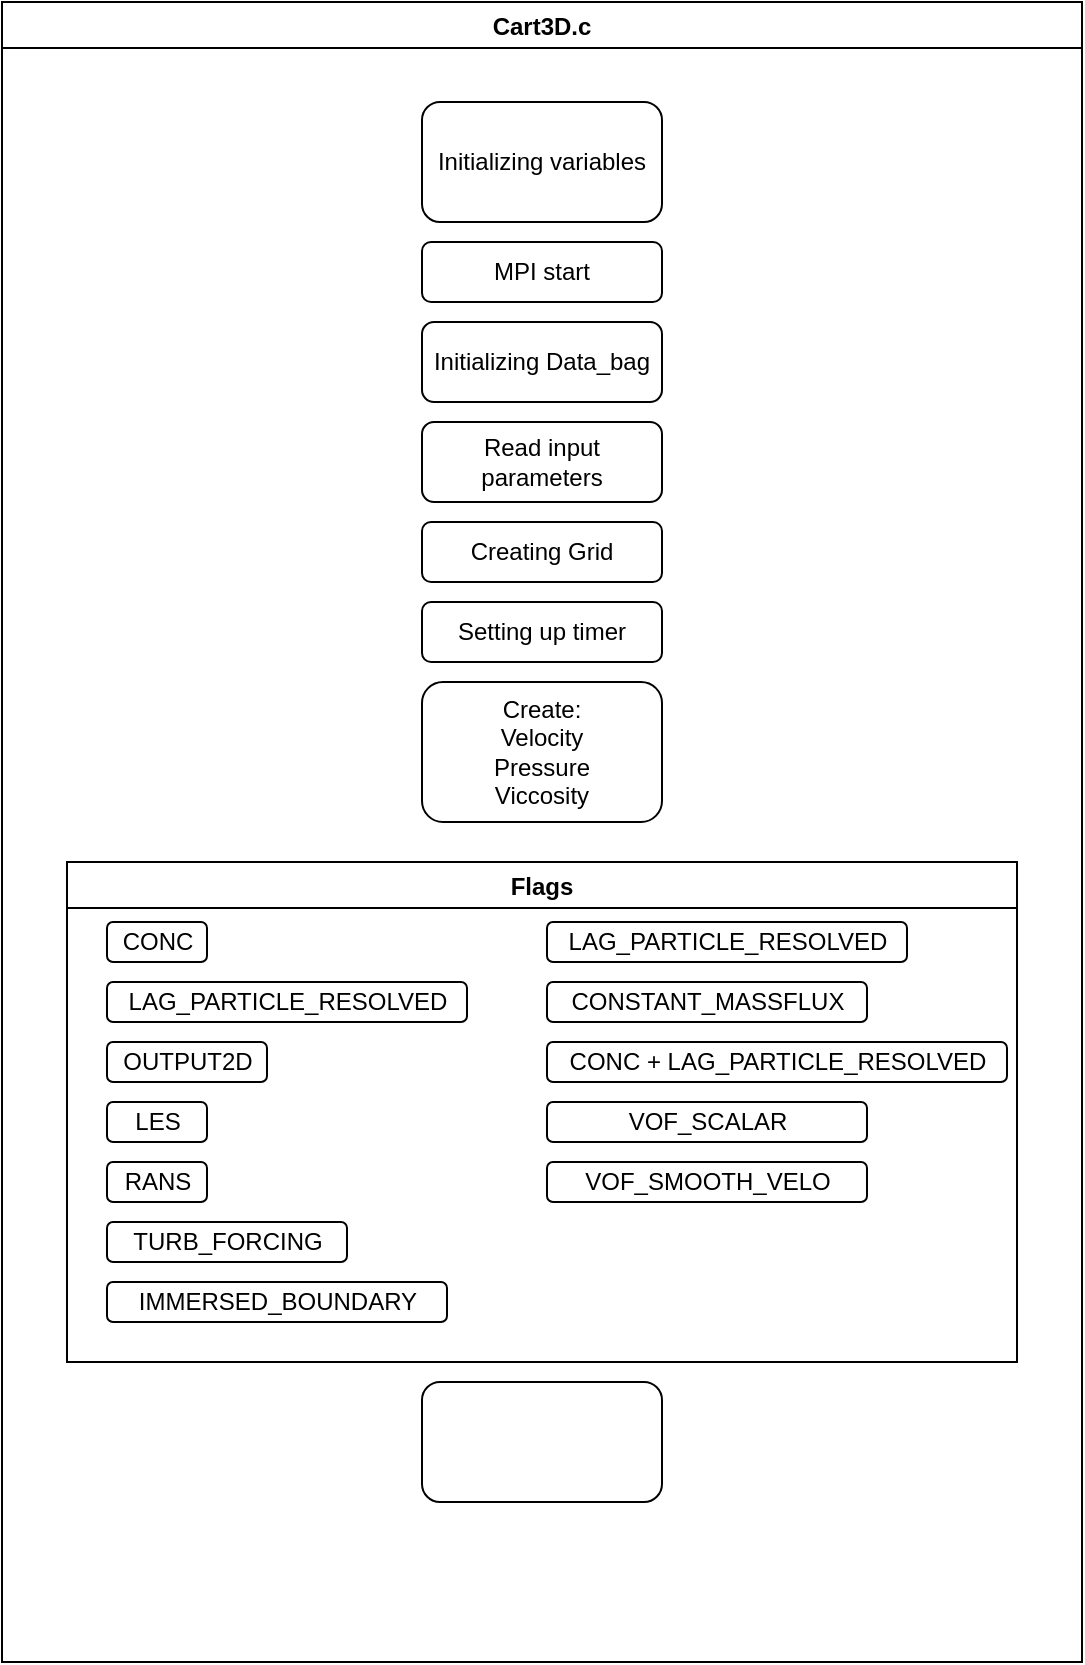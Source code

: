 <mxfile version="13.6.3" type="github">
  <diagram id="1NkAsfH9KzE3saYKE_k4" name="Page-1">
    <mxGraphModel dx="1355" dy="776" grid="1" gridSize="10" guides="1" tooltips="1" connect="1" arrows="1" fold="1" page="1" pageScale="1" pageWidth="850" pageHeight="1100" math="0" shadow="0">
      <root>
        <mxCell id="0" />
        <mxCell id="1" parent="0" />
        <mxCell id="Mnvv_WwJ39rHPu0QQhqr-1" value="Cart3D.c" style="swimlane;" vertex="1" parent="1">
          <mxGeometry width="540" height="830" as="geometry" />
        </mxCell>
        <mxCell id="Mnvv_WwJ39rHPu0QQhqr-2" value="Initializing variables" style="rounded=1;whiteSpace=wrap;html=1;" vertex="1" parent="Mnvv_WwJ39rHPu0QQhqr-1">
          <mxGeometry x="210" y="50" width="120" height="60" as="geometry" />
        </mxCell>
        <mxCell id="Mnvv_WwJ39rHPu0QQhqr-3" value="MPI start" style="rounded=1;whiteSpace=wrap;html=1;" vertex="1" parent="Mnvv_WwJ39rHPu0QQhqr-1">
          <mxGeometry x="210" y="120" width="120" height="30" as="geometry" />
        </mxCell>
        <mxCell id="Mnvv_WwJ39rHPu0QQhqr-4" value="&lt;div&gt;Initializing Data_bag&lt;/div&gt;" style="rounded=1;whiteSpace=wrap;html=1;" vertex="1" parent="Mnvv_WwJ39rHPu0QQhqr-1">
          <mxGeometry x="210" y="160" width="120" height="40" as="geometry" />
        </mxCell>
        <mxCell id="Mnvv_WwJ39rHPu0QQhqr-5" value="&lt;div&gt;Read input parameters&lt;/div&gt;" style="rounded=1;whiteSpace=wrap;html=1;" vertex="1" parent="Mnvv_WwJ39rHPu0QQhqr-1">
          <mxGeometry x="210" y="210" width="120" height="40" as="geometry" />
        </mxCell>
        <mxCell id="Mnvv_WwJ39rHPu0QQhqr-6" value="&lt;div&gt;Creating Grid&lt;/div&gt;" style="rounded=1;whiteSpace=wrap;html=1;" vertex="1" parent="Mnvv_WwJ39rHPu0QQhqr-1">
          <mxGeometry x="210" y="260" width="120" height="30" as="geometry" />
        </mxCell>
        <mxCell id="Mnvv_WwJ39rHPu0QQhqr-7" value="Setting up timer" style="rounded=1;whiteSpace=wrap;html=1;" vertex="1" parent="Mnvv_WwJ39rHPu0QQhqr-1">
          <mxGeometry x="210" y="300" width="120" height="30" as="geometry" />
        </mxCell>
        <mxCell id="Mnvv_WwJ39rHPu0QQhqr-8" value="&lt;div&gt;Create:&lt;/div&gt;&lt;div&gt;Velocity&lt;/div&gt;&lt;div&gt;Pressure&lt;/div&gt;&lt;div&gt;Viccosity&lt;br&gt;&lt;/div&gt;" style="rounded=1;whiteSpace=wrap;html=1;" vertex="1" parent="Mnvv_WwJ39rHPu0QQhqr-1">
          <mxGeometry x="210" y="340" width="120" height="70" as="geometry" />
        </mxCell>
        <mxCell id="Mnvv_WwJ39rHPu0QQhqr-9" value="Flags" style="swimlane;" vertex="1" parent="Mnvv_WwJ39rHPu0QQhqr-1">
          <mxGeometry x="32.5" y="430" width="475" height="250" as="geometry" />
        </mxCell>
        <mxCell id="Mnvv_WwJ39rHPu0QQhqr-10" value="CONC" style="rounded=1;whiteSpace=wrap;html=1;" vertex="1" parent="Mnvv_WwJ39rHPu0QQhqr-9">
          <mxGeometry x="20" y="30" width="50" height="20" as="geometry" />
        </mxCell>
        <mxCell id="Mnvv_WwJ39rHPu0QQhqr-11" value="LAG_PARTICLE_RESOLVED" style="rounded=1;whiteSpace=wrap;html=1;" vertex="1" parent="Mnvv_WwJ39rHPu0QQhqr-9">
          <mxGeometry x="20" y="60" width="180" height="20" as="geometry" />
        </mxCell>
        <mxCell id="Mnvv_WwJ39rHPu0QQhqr-12" value="OUTPUT2D" style="rounded=1;whiteSpace=wrap;html=1;" vertex="1" parent="Mnvv_WwJ39rHPu0QQhqr-9">
          <mxGeometry x="20" y="90" width="80" height="20" as="geometry" />
        </mxCell>
        <mxCell id="Mnvv_WwJ39rHPu0QQhqr-14" value="LES" style="rounded=1;whiteSpace=wrap;html=1;" vertex="1" parent="Mnvv_WwJ39rHPu0QQhqr-9">
          <mxGeometry x="20" y="120" width="50" height="20" as="geometry" />
        </mxCell>
        <mxCell id="Mnvv_WwJ39rHPu0QQhqr-13" value="RANS" style="rounded=1;whiteSpace=wrap;html=1;" vertex="1" parent="Mnvv_WwJ39rHPu0QQhqr-9">
          <mxGeometry x="20" y="150" width="50" height="20" as="geometry" />
        </mxCell>
        <mxCell id="Mnvv_WwJ39rHPu0QQhqr-17" value="TURB_FORCING" style="rounded=1;whiteSpace=wrap;html=1;" vertex="1" parent="Mnvv_WwJ39rHPu0QQhqr-9">
          <mxGeometry x="20" y="180" width="120" height="20" as="geometry" />
        </mxCell>
        <mxCell id="Mnvv_WwJ39rHPu0QQhqr-18" value="IMMERSED_BOUNDARY" style="rounded=1;whiteSpace=wrap;html=1;" vertex="1" parent="Mnvv_WwJ39rHPu0QQhqr-9">
          <mxGeometry x="20" y="210" width="170" height="20" as="geometry" />
        </mxCell>
        <mxCell id="Mnvv_WwJ39rHPu0QQhqr-20" value="LAG_PARTICLE_RESOLVED" style="rounded=1;whiteSpace=wrap;html=1;" vertex="1" parent="Mnvv_WwJ39rHPu0QQhqr-9">
          <mxGeometry x="240" y="30" width="180" height="20" as="geometry" />
        </mxCell>
        <mxCell id="Mnvv_WwJ39rHPu0QQhqr-21" value="CONSTANT_MASSFLUX" style="rounded=1;whiteSpace=wrap;html=1;" vertex="1" parent="Mnvv_WwJ39rHPu0QQhqr-9">
          <mxGeometry x="240" y="60" width="160" height="20" as="geometry" />
        </mxCell>
        <mxCell id="Mnvv_WwJ39rHPu0QQhqr-22" value="CONC + LAG_PARTICLE_RESOLVED" style="rounded=1;whiteSpace=wrap;html=1;" vertex="1" parent="Mnvv_WwJ39rHPu0QQhqr-9">
          <mxGeometry x="240" y="90" width="230" height="20" as="geometry" />
        </mxCell>
        <mxCell id="Mnvv_WwJ39rHPu0QQhqr-34" value="VOF_SCALAR" style="rounded=1;whiteSpace=wrap;html=1;" vertex="1" parent="Mnvv_WwJ39rHPu0QQhqr-9">
          <mxGeometry x="240" y="120" width="160" height="20" as="geometry" />
        </mxCell>
        <mxCell id="Mnvv_WwJ39rHPu0QQhqr-35" value="VOF_SMOOTH_VELO" style="rounded=1;whiteSpace=wrap;html=1;" vertex="1" parent="Mnvv_WwJ39rHPu0QQhqr-9">
          <mxGeometry x="240" y="150" width="160" height="20" as="geometry" />
        </mxCell>
        <mxCell id="Mnvv_WwJ39rHPu0QQhqr-36" value="" style="rounded=1;whiteSpace=wrap;html=1;" vertex="1" parent="Mnvv_WwJ39rHPu0QQhqr-1">
          <mxGeometry x="210" y="690" width="120" height="60" as="geometry" />
        </mxCell>
      </root>
    </mxGraphModel>
  </diagram>
</mxfile>
